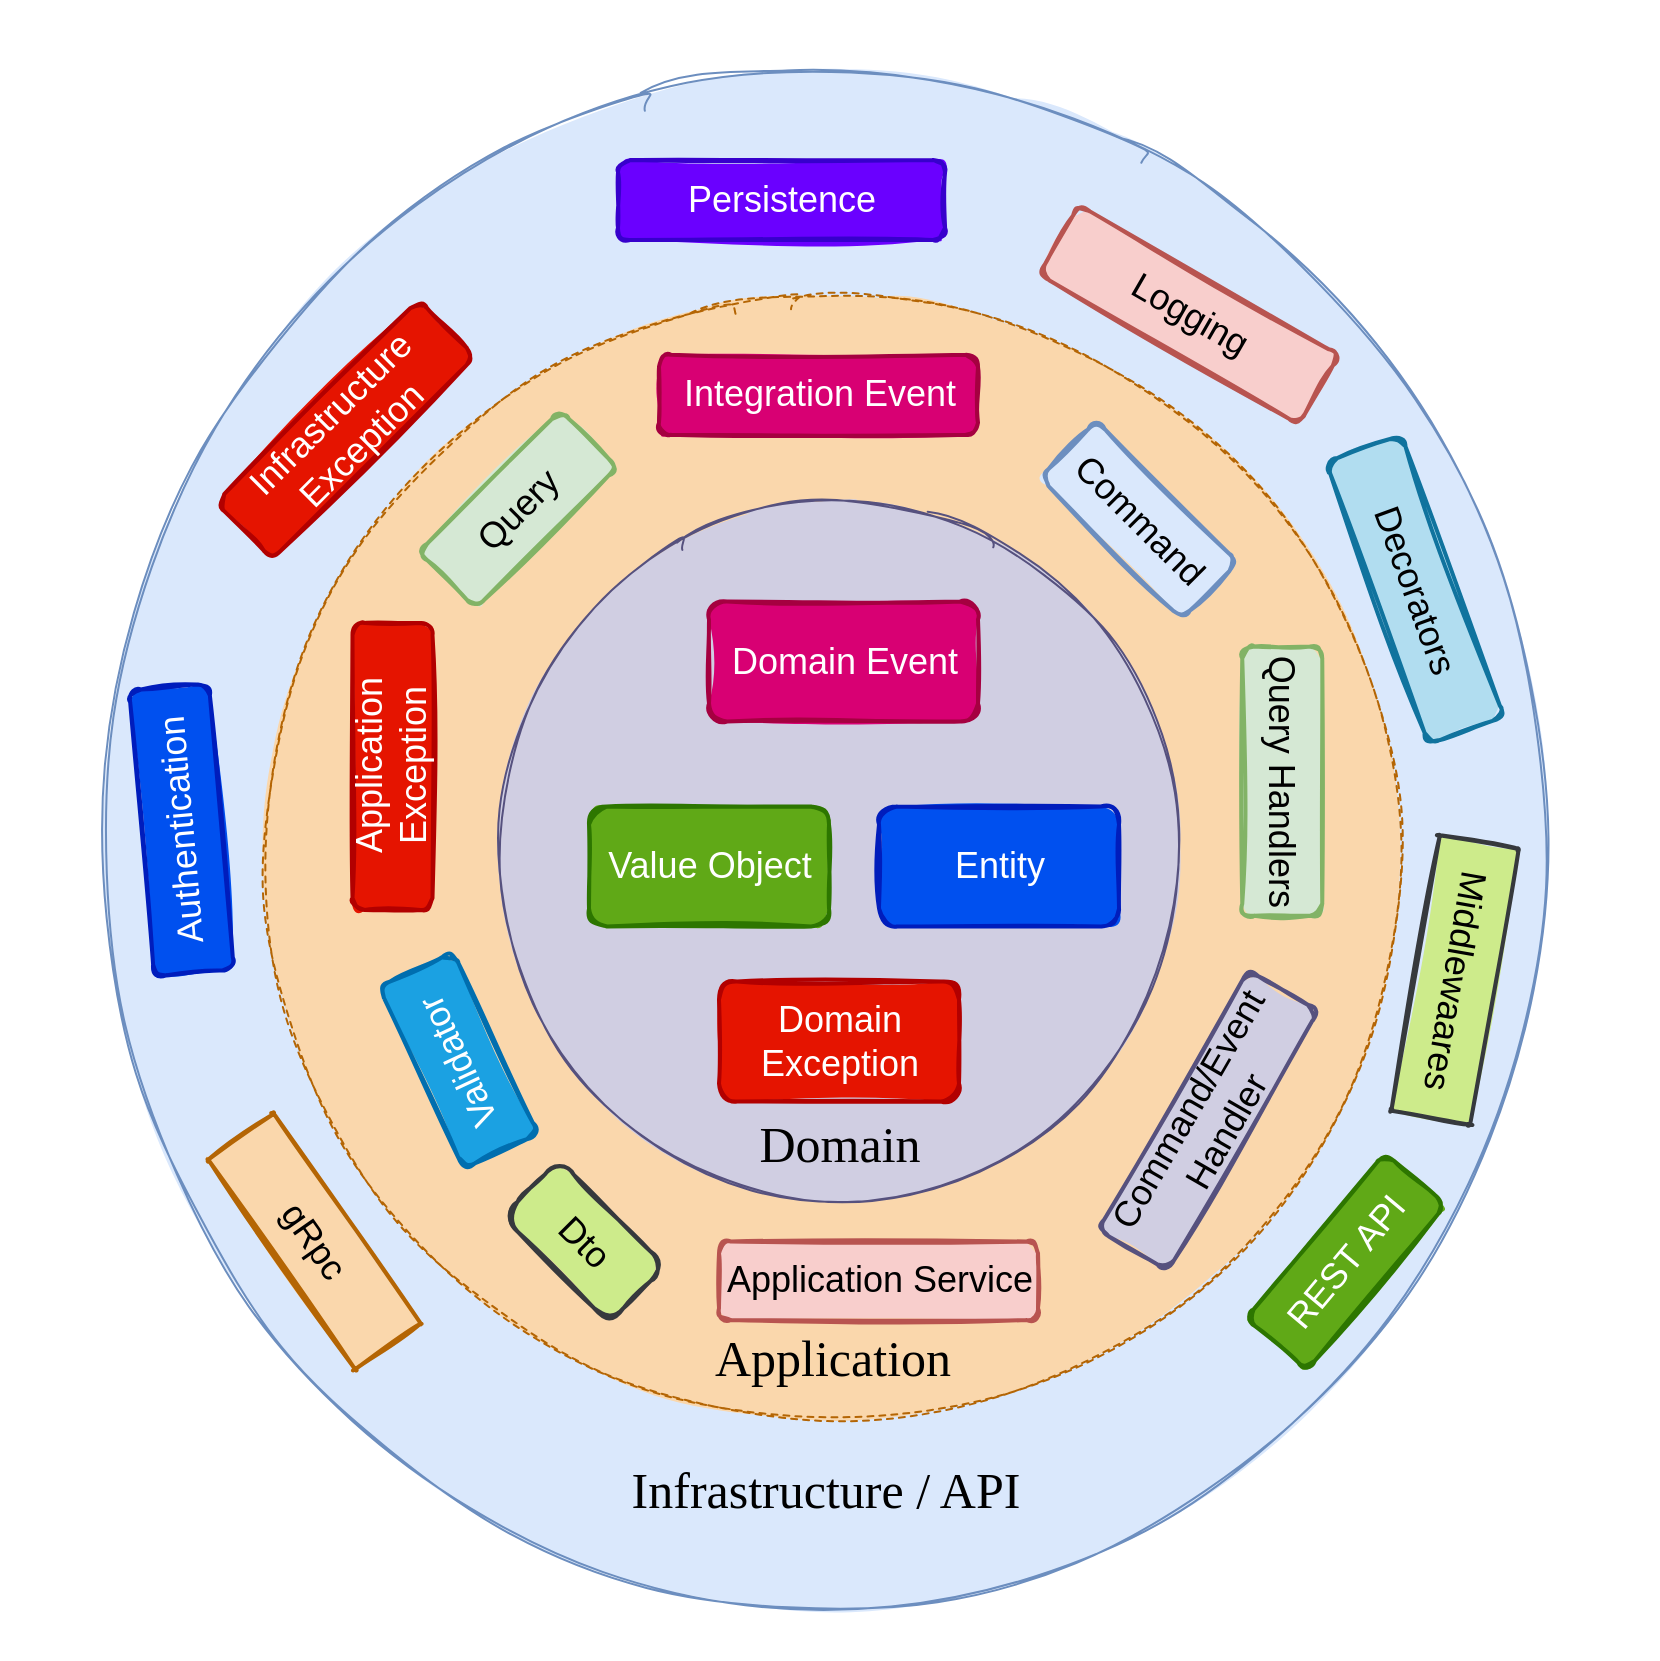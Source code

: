 <mxfile version="16.5.1" type="device"><diagram id="Y8SRvfebogbAkt1j4uC-" name="Page-1"><mxGraphModel dx="1422" dy="865" grid="1" gridSize="10" guides="1" tooltips="1" connect="1" arrows="1" fold="1" page="1" pageScale="1" pageWidth="850" pageHeight="1100" math="0" shadow="0"><root><mxCell id="0"/><mxCell id="1" parent="0"/><mxCell id="OF9_25LFgVhDjTYQdHjk-3" value="" style="whiteSpace=wrap;html=1;aspect=fixed;strokeColor=none;" parent="1" vertex="1"><mxGeometry x="11" y="90.5" width="829" height="829" as="geometry"/></mxCell><mxCell id="dMDXFVvnJbnRIf2Gh0yc-19" value="Infrastructure / API" style="ellipse;whiteSpace=wrap;html=1;aspect=fixed;sketch=1;fillColor=#dae8fc;fontFamily=Comic Sans MS;fontSize=25;spacingTop=650;strokeColor=#6c8ebf;fillStyle=solid;" parent="1" vertex="1"><mxGeometry x="53.5" y="140" width="740" height="740" as="geometry"/></mxCell><mxCell id="dMDXFVvnJbnRIf2Gh0yc-10" value="Application" style="ellipse;whiteSpace=wrap;html=1;aspect=fixed;dashed=1;sketch=1;fontFamily=Comic Sans MS;fontSize=25;fillColor=#fad7ac;strokeColor=#b46504;fillStyle=solid;spacingTop=500;" parent="1" vertex="1"><mxGeometry x="135.5" y="227.38" width="583.38" height="583.38" as="geometry"/></mxCell><mxCell id="dMDXFVvnJbnRIf2Gh0yc-11" value="Integration Event" style="rounded=1;whiteSpace=wrap;html=1;strokeWidth=2;fillWeight=4;hachureGap=8;hachureAngle=45;fillColor=#d80073;sketch=1;fillStyle=solid;fontSize=18;strokeColor=#A50040;fontColor=#ffffff;rotation=0;" parent="1" vertex="1"><mxGeometry x="340.5" y="267.38" width="159.5" height="40" as="geometry"/></mxCell><mxCell id="dMDXFVvnJbnRIf2Gh0yc-12" value="Command" style="rounded=1;whiteSpace=wrap;html=1;strokeWidth=2;fillWeight=4;hachureGap=8;hachureAngle=45;fillColor=#dae8fc;sketch=1;fillStyle=solid;fontSize=18;strokeColor=#6c8ebf;rotation=45;" parent="1" vertex="1"><mxGeometry x="530.5" y="330" width="100" height="40" as="geometry"/></mxCell><mxCell id="dMDXFVvnJbnRIf2Gh0yc-13" value="Query" style="rounded=1;whiteSpace=wrap;html=1;strokeWidth=2;fillWeight=4;hachureGap=8;hachureAngle=45;fillColor=#d5e8d4;sketch=1;fillStyle=solid;fontSize=18;strokeColor=#82b366;rotation=-45;" parent="1" vertex="1"><mxGeometry x="220" y="324.75" width="100" height="40" as="geometry"/></mxCell><mxCell id="dMDXFVvnJbnRIf2Gh0yc-14" value="Application Exception" style="rounded=1;whiteSpace=wrap;html=1;strokeWidth=2;fillWeight=4;hachureGap=8;hachureAngle=45;fillColor=#e51400;sketch=1;fillStyle=solid;fontSize=18;strokeColor=#B20000;fontColor=#ffffff;rotation=-90;" parent="1" vertex="1"><mxGeometry x="135.5" y="453.25" width="143.5" height="40" as="geometry"/></mxCell><mxCell id="dMDXFVvnJbnRIf2Gh0yc-15" value="Dto" style="rounded=1;whiteSpace=wrap;html=1;strokeWidth=2;fillWeight=4;hachureGap=8;hachureAngle=45;fillColor=#cdeb8b;sketch=1;fillStyle=solid;fontSize=18;strokeColor=#36393d;rotation=45;arcSize=26;" parent="1" vertex="1"><mxGeometry x="265.5" y="690.75" width="75" height="40" as="geometry"/></mxCell><mxCell id="dMDXFVvnJbnRIf2Gh0yc-16" value="Application Service" style="rounded=1;whiteSpace=wrap;html=1;strokeWidth=2;fillWeight=4;hachureGap=8;hachureAngle=45;fillColor=#f8cecc;sketch=1;fillStyle=solid;fontSize=18;strokeColor=#b85450;rotation=0;" parent="1" vertex="1"><mxGeometry x="370.5" y="710.75" width="159.5" height="39.25" as="geometry"/></mxCell><mxCell id="dMDXFVvnJbnRIf2Gh0yc-17" value="Command/Event Handler" style="rounded=1;whiteSpace=wrap;html=1;strokeWidth=2;fillWeight=4;hachureGap=8;hachureAngle=45;fillColor=#d0cee2;sketch=1;fillStyle=solid;fontSize=18;strokeColor=#56517e;rotation=-60;" parent="1" vertex="1"><mxGeometry x="540.02" y="630" width="150.05" height="40.42" as="geometry"/></mxCell><mxCell id="dMDXFVvnJbnRIf2Gh0yc-22" value="Infrastructure Exception" style="rounded=1;whiteSpace=wrap;html=1;strokeWidth=2;fillWeight=4;hachureGap=8;hachureAngle=45;fillColor=#e51400;sketch=1;fillStyle=solid;fontSize=18;strokeColor=#B20000;fontColor=#ffffff;rotation=-45;" parent="1" vertex="1"><mxGeometry x="112" y="284.75" width="143.5" height="40" as="geometry"/></mxCell><mxCell id="dMDXFVvnJbnRIf2Gh0yc-1" value="Domain" style="ellipse;whiteSpace=wrap;html=1;aspect=fixed;sketch=1;strokeColor=#56517e;fillStyle=solid;fillColor=#d0cee2;fontFamily=Comic Sans MS;labelPosition=center;verticalLabelPosition=middle;align=center;verticalAlign=middle;fontSize=25;spacingBottom=30;spacingTop=323;" parent="1" vertex="1"><mxGeometry x="255.5" y="340.75" width="350" height="350" as="geometry"/></mxCell><mxCell id="dMDXFVvnJbnRIf2Gh0yc-4" value="Domain Exception" style="rounded=1;whiteSpace=wrap;html=1;strokeWidth=2;fillWeight=4;hachureGap=8;hachureAngle=45;fillColor=#e51400;sketch=1;fillStyle=solid;fontSize=18;strokeColor=#B20000;fontColor=#ffffff;" parent="1" vertex="1"><mxGeometry x="370.5" y="580.75" width="120" height="60" as="geometry"/></mxCell><mxCell id="dMDXFVvnJbnRIf2Gh0yc-5" value="Domain Event" style="rounded=1;whiteSpace=wrap;html=1;strokeWidth=2;fillWeight=4;hachureGap=8;hachureAngle=45;fillColor=#d80073;sketch=1;fillStyle=solid;fontSize=18;strokeColor=#A50040;fontColor=#ffffff;" parent="1" vertex="1"><mxGeometry x="365.5" y="390.75" width="134.5" height="60" as="geometry"/></mxCell><mxCell id="dMDXFVvnJbnRIf2Gh0yc-3" value="Value Object" style="rounded=1;whiteSpace=wrap;html=1;strokeWidth=2;fillWeight=4;hachureGap=8;hachureAngle=45;fillColor=#60a917;sketch=1;fillStyle=solid;fontSize=18;strokeColor=#2D7600;fontColor=#ffffff;" parent="1" vertex="1"><mxGeometry x="305.5" y="493.25" width="120" height="60" as="geometry"/></mxCell><mxCell id="dMDXFVvnJbnRIf2Gh0yc-2" value="Entity" style="rounded=1;whiteSpace=wrap;html=1;strokeWidth=2;fillWeight=4;hachureGap=8;hachureAngle=45;fillColor=#0050ef;sketch=1;fillStyle=solid;fontSize=18;strokeColor=#001DBC;fontColor=#ffffff;" parent="1" vertex="1"><mxGeometry x="450.5" y="493.25" width="120" height="60" as="geometry"/></mxCell><mxCell id="dMDXFVvnJbnRIf2Gh0yc-24" value="Logging" style="rounded=1;whiteSpace=wrap;html=1;strokeWidth=2;fillWeight=4;hachureGap=8;hachureAngle=45;fillColor=#f8cecc;sketch=1;fillStyle=solid;fontSize=18;strokeColor=#b85450;rotation=30;" parent="1" vertex="1"><mxGeometry x="530.5" y="227.38" width="150" height="40" as="geometry"/></mxCell><mxCell id="dMDXFVvnJbnRIf2Gh0yc-25" value="Validator" style="rounded=1;whiteSpace=wrap;html=1;strokeWidth=2;fillWeight=4;hachureGap=8;hachureAngle=45;fillColor=#1ba1e2;sketch=1;fillStyle=solid;fontSize=18;strokeColor=#006EAF;rotation=-115;fontColor=#ffffff;" parent="1" vertex="1"><mxGeometry x="190" y="599.62" width="100.37" height="41.13" as="geometry"/></mxCell><mxCell id="dMDXFVvnJbnRIf2Gh0yc-29" value="Decorators" style="rounded=1;whiteSpace=wrap;html=1;strokeWidth=2;fillWeight=4;hachureGap=8;hachureAngle=45;fillColor=#b1ddf0;sketch=1;fillStyle=solid;fontSize=18;strokeColor=#10739e;rotation=70;" parent="1" vertex="1"><mxGeometry x="643.5" y="364.75" width="150" height="40" as="geometry"/></mxCell><mxCell id="dMDXFVvnJbnRIf2Gh0yc-30" value="Middlewaares" style="rounded=1;whiteSpace=wrap;html=1;strokeWidth=2;fillWeight=4;hachureGap=8;hachureAngle=45;fillColor=#cdeb8b;sketch=1;fillStyle=solid;fontSize=18;strokeColor=#36393d;rotation=100;arcSize=0;" parent="1" vertex="1"><mxGeometry x="668.55" y="560" width="139.91" height="40" as="geometry"/></mxCell><mxCell id="dMDXFVvnJbnRIf2Gh0yc-32" value="Authentication" style="rounded=1;whiteSpace=wrap;html=1;strokeWidth=2;fillWeight=4;hachureGap=8;hachureAngle=45;fillColor=#0050ef;sketch=1;fillStyle=solid;fontSize=18;strokeColor=#001DBC;fontColor=#ffffff;rotation=-95;" parent="1" vertex="1"><mxGeometry x="30" y="485" width="143.5" height="40" as="geometry"/></mxCell><mxCell id="dMDXFVvnJbnRIf2Gh0yc-36" value="Persistence" style="rounded=1;whiteSpace=wrap;html=1;strokeWidth=2;fillWeight=4;hachureGap=8;hachureAngle=45;fillColor=#6a00ff;sketch=1;fillStyle=solid;fontSize=18;strokeColor=#3700CC;rotation=0;fontColor=#ffffff;" parent="1" vertex="1"><mxGeometry x="320" y="170" width="163.56" height="40" as="geometry"/></mxCell><mxCell id="dMDXFVvnJbnRIf2Gh0yc-37" value="REST API" style="rounded=1;whiteSpace=wrap;html=1;strokeWidth=2;fillWeight=4;hachureGap=8;hachureAngle=45;fillColor=#60a917;sketch=1;fillStyle=solid;fontSize=18;strokeColor=#2D7600;rotation=-50;fontColor=#ffffff;" parent="1" vertex="1"><mxGeometry x="630" y="700.75" width="108" height="40" as="geometry"/></mxCell><mxCell id="dMDXFVvnJbnRIf2Gh0yc-39" value="gRpc" style="rounded=1;whiteSpace=wrap;html=1;strokeWidth=2;fillWeight=4;hachureGap=8;hachureAngle=45;fillColor=#fad7ac;sketch=1;fillStyle=solid;fontSize=18;strokeColor=#b46504;rotation=55;arcSize=0;" parent="1" vertex="1"><mxGeometry x="104.25" y="690.75" width="128" height="40" as="geometry"/></mxCell><mxCell id="TIfGz4IJoSYT5NTUv9QB-1" value="Query Handlers" style="rounded=1;whiteSpace=wrap;html=1;strokeWidth=2;fillWeight=4;hachureGap=8;hachureAngle=45;fillColor=#d5e8d4;sketch=1;fillStyle=solid;fontSize=18;strokeColor=#82b366;rotation=90;" parent="1" vertex="1"><mxGeometry x="584.82" y="460.56" width="134.62" height="40" as="geometry"/></mxCell></root></mxGraphModel></diagram></mxfile>